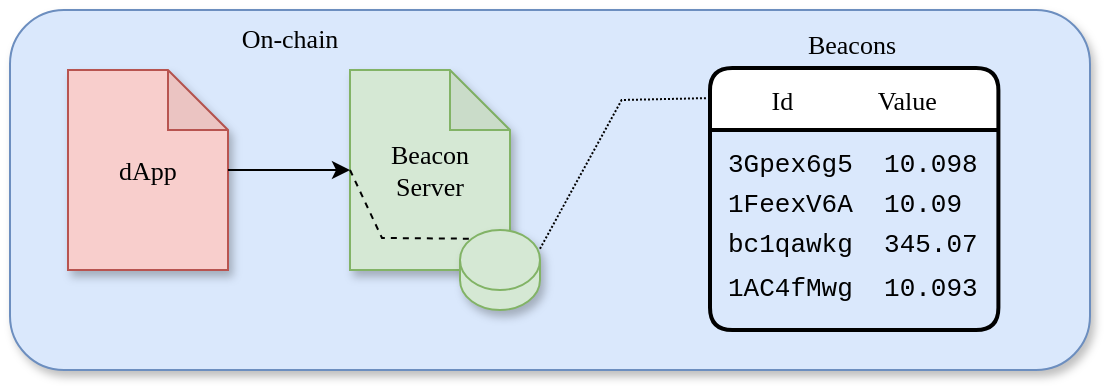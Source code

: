 <mxfile version="16.1.2" type="device"><diagram id="uewF9YqhRdv6pAOeMX_U" name="Page-1"><mxGraphModel dx="1106" dy="852" grid="1" gridSize="10" guides="1" tooltips="1" connect="1" arrows="1" fold="1" page="1" pageScale="1" pageWidth="850" pageHeight="1100" math="0" shadow="0"><root><mxCell id="0"/><mxCell id="1" parent="0"/><mxCell id="KzIwNXbmeuEr8kFnbLvl-1" value="" style="rounded=1;whiteSpace=wrap;html=1;shadow=1;fillColor=#dae8fc;strokeColor=#6c8ebf;" parent="1" vertex="1"><mxGeometry x="30" y="70" width="540" height="180" as="geometry"/></mxCell><mxCell id="KzIwNXbmeuEr8kFnbLvl-2" value="&lt;font style=&quot;font-size: 13px&quot; face=&quot;Verdana&quot;&gt;dApp&lt;/font&gt;" style="shape=note;whiteSpace=wrap;html=1;backgroundOutline=1;darkOpacity=0.05;shadow=1;fillColor=#f8cecc;strokeColor=#b85450;" parent="1" vertex="1"><mxGeometry x="59" y="100" width="80" height="100" as="geometry"/></mxCell><mxCell id="KzIwNXbmeuEr8kFnbLvl-3" value="&lt;font style=&quot;font-size: 13px&quot;&gt;&lt;font face=&quot;Verdana&quot;&gt;Beacon&lt;br&gt;Server&lt;/font&gt;&lt;br&gt;&lt;/font&gt;" style="shape=note;whiteSpace=wrap;html=1;backgroundOutline=1;darkOpacity=0.05;shadow=1;fillColor=#d5e8d4;strokeColor=#82b366;" parent="1" vertex="1"><mxGeometry x="200" y="100" width="80" height="100" as="geometry"/></mxCell><mxCell id="KzIwNXbmeuEr8kFnbLvl-4" value="" style="endArrow=classic;html=1;rounded=0;fontSize=14;entryX=0;entryY=0.5;entryDx=0;entryDy=0;entryPerimeter=0;" parent="1" source="KzIwNXbmeuEr8kFnbLvl-2" target="KzIwNXbmeuEr8kFnbLvl-3" edge="1"><mxGeometry width="50" height="50" relative="1" as="geometry"><mxPoint x="229" y="340" as="sourcePoint"/><mxPoint x="279" y="290" as="targetPoint"/></mxGeometry></mxCell><mxCell id="KzIwNXbmeuEr8kFnbLvl-5" value="" style="shape=cylinder3;whiteSpace=wrap;html=1;boundedLbl=1;backgroundOutline=1;size=15;shadow=1;fontSize=14;fillColor=#d5e8d4;strokeColor=#82b366;" parent="1" vertex="1"><mxGeometry x="255" y="180" width="40" height="40" as="geometry"/></mxCell><mxCell id="KzIwNXbmeuEr8kFnbLvl-6" value="&lt;font face=&quot;Verdana&quot; style=&quot;font-size: 13px&quot;&gt;On-chain&lt;/font&gt;" style="text;html=1;strokeColor=none;fillColor=none;align=center;verticalAlign=middle;whiteSpace=wrap;rounded=0;shadow=1;fontSize=14;" parent="1" vertex="1"><mxGeometry x="120" y="69" width="100" height="30" as="geometry"/></mxCell><mxCell id="DfA7S0rIBM0-lI5XVL0W-3" value="" style="endArrow=none;html=1;rounded=0;dashed=1;exitX=0;exitY=0.5;exitDx=0;exitDy=0;exitPerimeter=0;entryX=0.145;entryY=0;entryDx=0;entryDy=4.35;entryPerimeter=0;endFill=0;" parent="1" source="KzIwNXbmeuEr8kFnbLvl-3" target="KzIwNXbmeuEr8kFnbLvl-5" edge="1"><mxGeometry width="50" height="50" relative="1" as="geometry"><mxPoint x="176" y="327" as="sourcePoint"/><mxPoint x="226" y="277" as="targetPoint"/><Array as="points"><mxPoint x="216" y="184"/></Array></mxGeometry></mxCell><mxCell id="DfA7S0rIBM0-lI5XVL0W-4" value="Id             Value" style="swimlane;childLayout=stackLayout;horizontal=1;startSize=31;horizontalStack=0;rounded=1;fontSize=13;fontStyle=0;strokeWidth=2;resizeParent=0;resizeLast=1;shadow=0;dashed=0;align=center;arcSize=12;fontFamily=Verdana;" parent="1" vertex="1"><mxGeometry x="380" y="99" width="144.2" height="131" as="geometry"><mxRectangle x="385.8" y="100" width="90" height="30" as="alternateBounds"/></mxGeometry></mxCell><mxCell id="DfA7S0rIBM0-lI5XVL0W-6" value="" style="endArrow=none;html=1;rounded=0;fontSize=14;exitX=0.855;exitY=0;exitDx=0;exitDy=4.35;exitPerimeter=0;entryX=-0.01;entryY=0.115;entryDx=0;entryDy=0;entryPerimeter=0;dashed=1;dashPattern=1 1;endFill=0;" parent="1" target="DfA7S0rIBM0-lI5XVL0W-4" edge="1"><mxGeometry width="50" height="50" relative="1" as="geometry"><mxPoint x="295" y="189.35" as="sourcePoint"/><mxPoint x="515.8" y="453" as="targetPoint"/><Array as="points"><mxPoint x="335.8" y="115"/></Array></mxGeometry></mxCell><mxCell id="lj-8nhKF2txn_Z6FBCCV-1" value="&lt;font style=&quot;font-size: 13px&quot; face=&quot;Verdana&quot;&gt;Beacons&lt;/font&gt;" style="text;html=1;strokeColor=none;fillColor=none;align=center;verticalAlign=middle;whiteSpace=wrap;rounded=0;fontFamily=Courier New;" parent="1" vertex="1"><mxGeometry x="421.1" y="73" width="60" height="30" as="geometry"/></mxCell><mxCell id="lj-8nhKF2txn_Z6FBCCV-2" value="&lt;span style=&quot;font-size: 13px&quot;&gt;3Gpex6g5&amp;nbsp; 10.098&lt;/span&gt;" style="text;html=1;strokeColor=none;fillColor=none;align=left;verticalAlign=middle;whiteSpace=wrap;rounded=0;fontFamily=Courier New;" parent="1" vertex="1"><mxGeometry x="386.6" y="137" width="129" height="20" as="geometry"/></mxCell><mxCell id="lj-8nhKF2txn_Z6FBCCV-3" value="&lt;span style=&quot;font-size: 13px;&quot;&gt;1FeexV6A&amp;nbsp; 10.09&lt;/span&gt;" style="text;html=1;strokeColor=none;fillColor=none;align=left;verticalAlign=middle;whiteSpace=wrap;rounded=0;fontFamily=Courier New;" parent="1" vertex="1"><mxGeometry x="386.6" y="157" width="129" height="20" as="geometry"/></mxCell><mxCell id="lj-8nhKF2txn_Z6FBCCV-4" value="&lt;span style=&quot;font-size: 13px;&quot;&gt;bc1qawkg&amp;nbsp; 345.07&lt;/span&gt;" style="text;html=1;strokeColor=none;fillColor=none;align=left;verticalAlign=middle;whiteSpace=wrap;rounded=0;fontFamily=Courier New;" parent="1" vertex="1"><mxGeometry x="386.6" y="177" width="129" height="20" as="geometry"/></mxCell><mxCell id="lj-8nhKF2txn_Z6FBCCV-5" value="&lt;span style=&quot;font-size: 13px&quot;&gt;1AC4fMwg&amp;nbsp; 10.093&lt;/span&gt;" style="text;html=1;strokeColor=none;fillColor=none;align=left;verticalAlign=middle;whiteSpace=wrap;rounded=0;fontFamily=Courier New;" parent="1" vertex="1"><mxGeometry x="386.6" y="197" width="129" height="23" as="geometry"/></mxCell><mxCell id="3UYZtSTNUo-0GuWduQqN-1" value="" style="shape=image;verticalLabelPosition=bottom;labelBackgroundColor=default;verticalAlign=top;aspect=fixed;imageAspect=0;image=/Users/warren/DEV/api3-docs/docs/.vuepress/public/img/Beacons-active.png;fontSize=12;" parent="1" vertex="1"><mxGeometry x="210" y="102" width="28" height="24.19" as="geometry"/></mxCell><mxCell id="HCSviMU5qB78jLQiqSxC-1" value="" style="shape=image;verticalLabelPosition=bottom;labelBackgroundColor=default;verticalAlign=top;aspect=fixed;imageAspect=0;image=https://cdn.iconscout.com/icon/premium/png-64-thumb/dapp-1999956-1697892.png;" parent="1" vertex="1"><mxGeometry x="70" y="104.19" width="22" height="22" as="geometry"/></mxCell></root></mxGraphModel></diagram></mxfile>